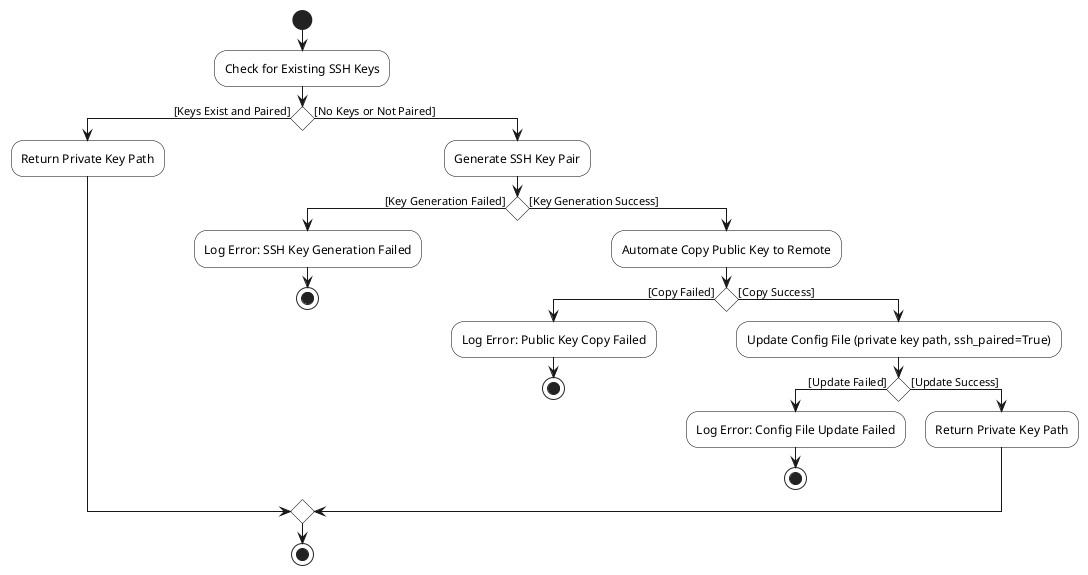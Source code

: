 @startuml
' Styling
skinparam activity {
  BackgroundColor White
  BorderColor Black
  FontName Arial
  FontSize 12
}

skinparam condition {
  BackgroundColor White
  BorderColor Black
  FontName Arial
  FontSize 12
}

skinparam note {
  BackgroundColor LightYellow
  BorderColor Black
  FontName Arial
  FontSize 11
}

' Start
start

:Check for Existing SSH Keys;
if () then ([Keys Exist and Paired])
  :Return Private Key Path;
else ([No Keys or Not Paired])
  :Generate SSH Key Pair;
  if () then ([Key Generation Failed])
    :Log Error: SSH Key Generation Failed;
    stop
  else ([Key Generation Success])
    :Automate Copy Public Key to Remote;
    if () then ([Copy Failed])
      :Log Error: Public Key Copy Failed;
      stop
    else ([Copy Success])
      :Update Config File (private key path, ssh_paired=True);
      if () then ([Update Failed])
        :Log Error: Config File Update Failed;
        stop
      else ([Update Success])
        :Return Private Key Path;
      endif
    endif
  endif
endif

stop

@enduml
